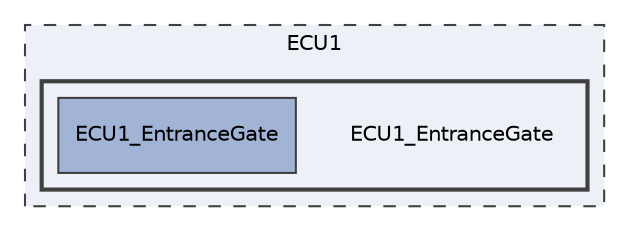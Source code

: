 digraph "C:/Users/Abnaby/Desktop/Unit_10_SecondTermProject/Unit_10_SecondTermProject/ECU1/ECU1_EntranceGate"
{
 // LATEX_PDF_SIZE
  edge [fontname="Helvetica",fontsize="10",labelfontname="Helvetica",labelfontsize="10"];
  node [fontname="Helvetica",fontsize="10",shape=record];
  compound=true
  subgraph clusterdir_690fc0bfe67626e35ae4a8330c6ec3ba {
    graph [ bgcolor="#edf0f7", pencolor="grey25", style="filled,dashed,", label="ECU1", fontname="Helvetica", fontsize="10", URL="dir_690fc0bfe67626e35ae4a8330c6ec3ba.html"]
  subgraph clusterdir_0e83eda946c08f383e086703cca42555 {
    graph [ bgcolor="#edf0f7", pencolor="grey25", style="filled,bold,", label="", fontname="Helvetica", fontsize="10", URL="dir_0e83eda946c08f383e086703cca42555.html"]
    dir_0e83eda946c08f383e086703cca42555 [shape=plaintext, label="ECU1_EntranceGate"];
  dir_33bab7d1727f8a4a779bc0254a0db2f6 [shape=box, label="ECU1_EntranceGate", style="filled,", fillcolor="#a2b4d6", color="grey25", URL="dir_33bab7d1727f8a4a779bc0254a0db2f6.html"];
  }
  }
}
